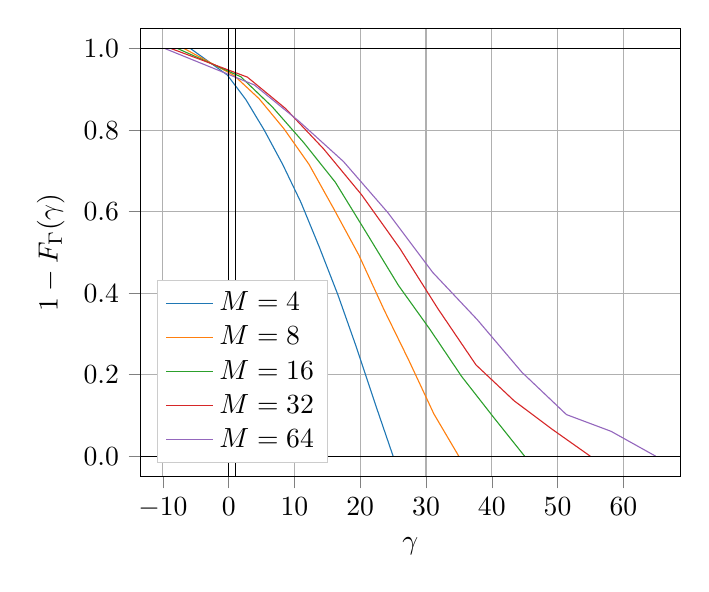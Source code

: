 % This file was created by matplotlib2tikz v0.6.18.
\begin{tikzpicture}

\definecolor{color0}{rgb}{0.122,0.467,0.706}
\definecolor{color1}{rgb}{1,0.498,0.055}
\definecolor{color2}{rgb}{0.173,0.627,0.173}
\definecolor{color3}{rgb}{0.839,0.153,0.157}
\definecolor{color4}{rgb}{0.58,0.404,0.741}

\begin{axis}[
legend cell align={left},
legend entries={{$M = 4$},{$M  = 8$},{$M = 16$},{$M = 32$},{$M = 64$}},
legend style={at={(0.03,0.03)}, anchor=south west, draw=white!80.0!black},
tick align=outside,
tick pos=left,
x grid style={white!69.02!black},
xlabel={$\gamma$},
xmajorgrids,
xmin=-13.402, xmax=68.64,
xtick={-20,-10,0,10,20,30,40,50,60,70},
xticklabels={$-20$,$-10$,$0$,$10$,$20$,$30$,$40$,$50$,$60$,$70$},
y grid style={white!69.02!black},
ylabel={$1 - F_\Gamma(\gamma)$},
ymajorgrids,
ymin=-0.05, ymax=1.05,
ytick={-0.2,0,0.2,0.4,0.6,0.8,1,1.2},
yticklabels={$-0.2$,$0.0$,$0.2$,$0.4$,$0.6$,$0.8$,$1.0$,$1.2$}
]
\addlegendimage{no markers, color0}
\addlegendimage{no markers, color1}
\addlegendimage{no markers, color2}
\addlegendimage{no markers, color3}
\addlegendimage{no markers, color4}
\addplot [color0]
table [row sep=\\]{%
-5.79	1 \\
-0.192	0.935 \\
2.607	0.875 \\
5.406	0.8 \\
8.205	0.716 \\
11.004	0.622 \\
13.803	0.512 \\
16.602	0.396 \\
19.401	0.268 \\
22.2	0.132 \\
24.999	0 \\
};
\addplot [color1]
table [row sep=\\]{%
-6.76	1 \\
0.829	0.934 \\
4.624	0.877 \\
8.418	0.803 \\
12.213	0.716 \\
16.008	0.606 \\
19.802	0.493 \\
23.597	0.36 \\
27.391	0.235 \\
31.186	0.104 \\
34.981	0 \\
};
\addplot [color2]
table [row sep=\\]{%
-7.751	1 \\
1.837	0.931 \\
6.631	0.857 \\
11.426	0.769 \\
16.22	0.672 \\
21.014	0.546 \\
25.808	0.419 \\
30.602	0.311 \\
35.396	0.196 \\
40.191	0.097 \\
44.985	0 \\
};
\addplot [color3]
table [row sep=\\]{%
-8.734	1 \\
2.848	0.93 \\
8.639	0.853 \\
14.43	0.754 \\
20.221	0.641 \\
26.012	0.51 \\
31.803	0.362 \\
37.594	0.224 \\
43.385	0.136 \\
49.176	0.066 \\
54.967	0 \\
};
\addplot [color4]
table [row sep=\\]{%
-9.673	1 \\
3.887	0.911 \\
10.668	0.822 \\
17.448	0.723 \\
24.228	0.597 \\
31.009	0.451 \\
37.789	0.335 \\
44.569	0.206 \\
51.35	0.102 \\
58.13	0.061 \\
64.91	0 \\
};
\path [draw=black, fill opacity=0] (axis cs:0,-0.05)
--(axis cs:0,1.05);

\path [draw=black, fill opacity=0] (axis cs:1,-0.05)
--(axis cs:1,1.05);

\path [draw=black, fill opacity=0] (axis cs:-13.402,0)
--(axis cs:68.64,0);

\path [draw=black, fill opacity=0] (axis cs:-13.402,1)
--(axis cs:68.64,1);

\end{axis}

\end{tikzpicture}
